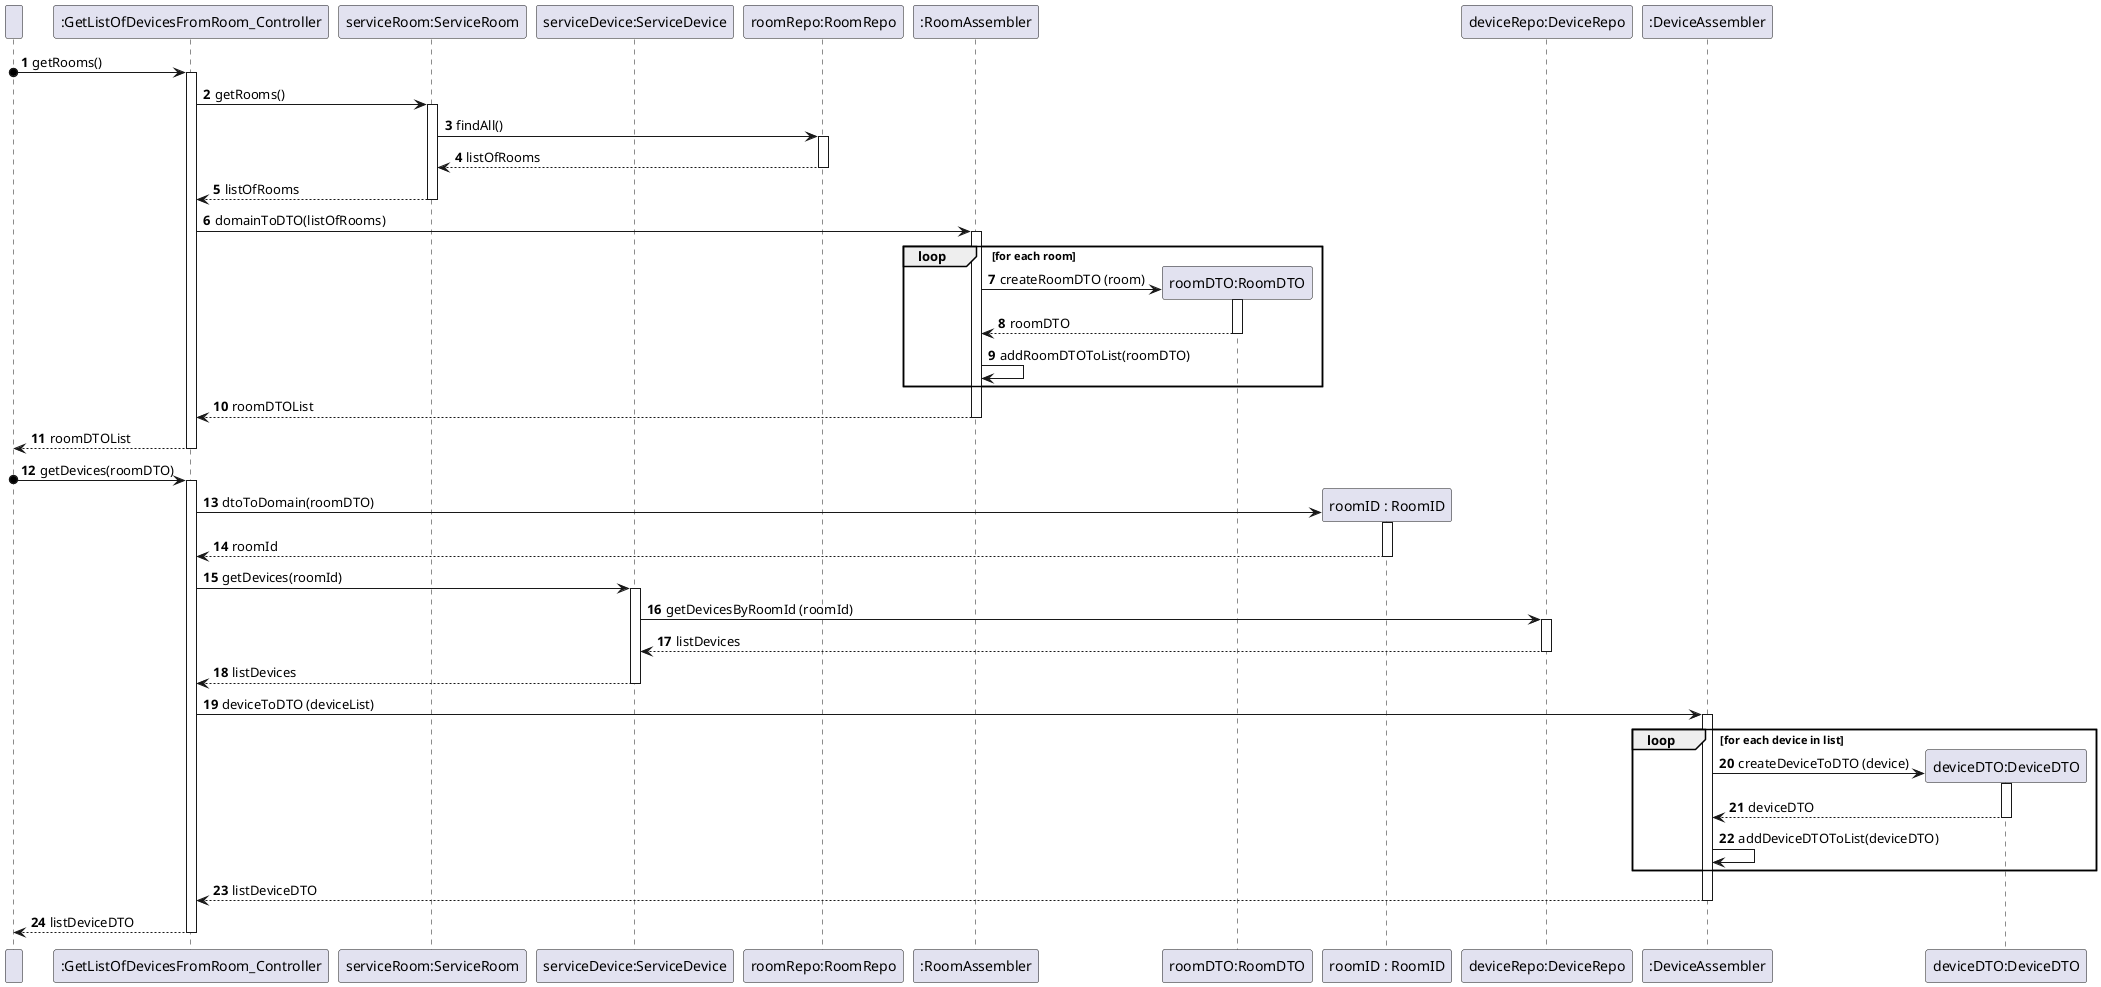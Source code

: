 @startuml
'https://plantuml.com/sequence-diagram
participant " " as User
participant ":GetListOfDevicesFromRoom_Controller" as GetListOfDevicesFromRoom_Controller

participant "serviceRoom:ServiceRoom" as ServiceRoom
participant "serviceDevice:ServiceDevice" as ServiceDevice

participant "roomRepo:RoomRepo" as RoomRepo
participant ":RoomAssembler" as RoomAssembler

participant "roomDTO:RoomDTO" as RoomDTO

participant "roomID : RoomID" as RoomID

participant "deviceRepo:DeviceRepo" as DeviceRepo
participant ":DeviceAssembler" as DeviceAssembler
participant "deviceDTO:DeviceDTO" as DeviceDTO

autonumber

User o-> GetListOfDevicesFromRoom_Controller: getRooms()

activate GetListOfDevicesFromRoom_Controller

GetListOfDevicesFromRoom_Controller -> ServiceRoom: getRooms()

activate ServiceRoom

ServiceRoom -> RoomRepo: findAll()

activate RoomRepo

RoomRepo --> ServiceRoom: listOfRooms

deactivate RoomRepo

ServiceRoom --> GetListOfDevicesFromRoom_Controller: listOfRooms

deactivate ServiceRoom

GetListOfDevicesFromRoom_Controller -> RoomAssembler : domainToDTO(listOfRooms)

activate RoomAssembler

loop for each room

    create RoomDTO

    RoomAssembler -> RoomDTO: createRoomDTO (room)

     activate RoomDTO

     RoomDTO --> RoomAssembler: roomDTO

      deactivate RoomDTO

     RoomAssembler -> RoomAssembler: addRoomDTOToList(roomDTO)

end
RoomAssembler --> GetListOfDevicesFromRoom_Controller: roomDTOList

deactivate RoomAssembler

GetListOfDevicesFromRoom_Controller --> User : roomDTOList

deactivate GetListOfDevicesFromRoom_Controller

User o-> GetListOfDevicesFromRoom_Controller: getDevices(roomDTO)

activate GetListOfDevicesFromRoom_Controller

create RoomID
GetListOfDevicesFromRoom_Controller -> RoomID : dtoToDomain(roomDTO)


activate RoomID

RoomID --> GetListOfDevicesFromRoom_Controller: roomId

deactivate RoomID

GetListOfDevicesFromRoom_Controller -> ServiceDevice: getDevices(roomId)

activate ServiceDevice

ServiceDevice -> DeviceRepo: getDevicesByRoomId (roomId)

activate DeviceRepo

DeviceRepo --> ServiceDevice: listDevices

deactivate DeviceRepo

ServiceDevice --> GetListOfDevicesFromRoom_Controller: listDevices

deactivate ServiceDevice

GetListOfDevicesFromRoom_Controller  -> DeviceAssembler: deviceToDTO (deviceList)

activate DeviceAssembler

loop for each device in list
    create DeviceDTO

    DeviceAssembler -> DeviceDTO: createDeviceToDTO (device)

    activate DeviceDTO

    DeviceDTO --> DeviceAssembler: deviceDTO

    deactivate DeviceDTO

    DeviceAssembler -> DeviceAssembler: addDeviceDTOToList(deviceDTO)

end
DeviceAssembler --> GetListOfDevicesFromRoom_Controller: listDeviceDTO

deactivate DeviceAssembler

deactivate ServiceDevice

GetListOfDevicesFromRoom_Controller --> User : listDeviceDTO

deactivate GetListOfDevicesFromRoom_Controller






@enduml

